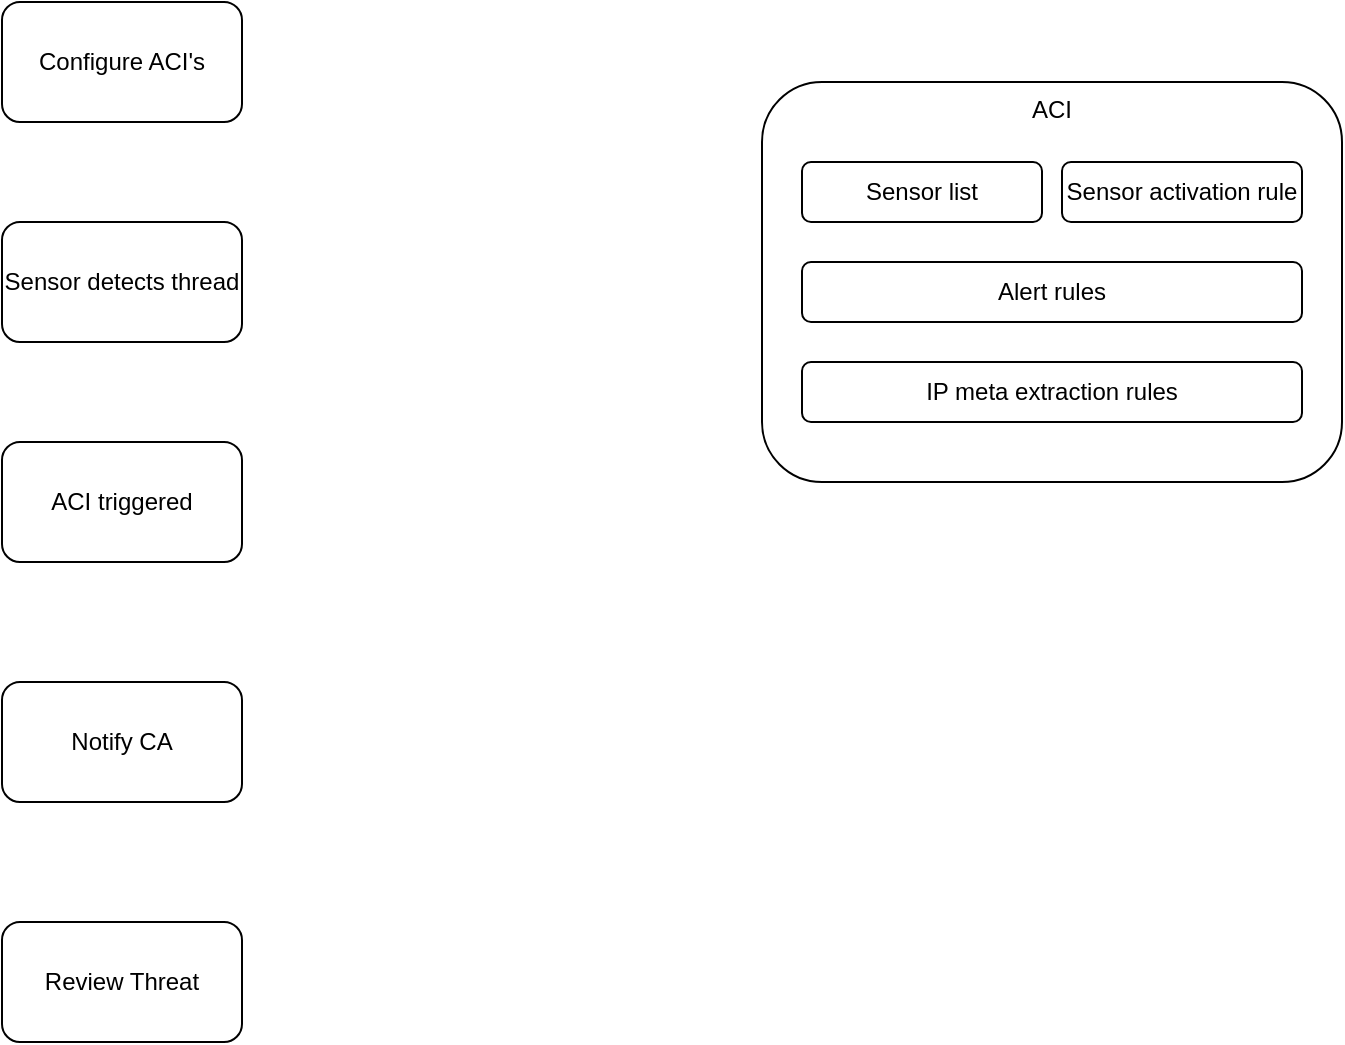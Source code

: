 <mxfile version="26.0.3" pages="3">
  <diagram name="Page-1" id="q3BidN-wKB8RUHod7Alv">
    <mxGraphModel dx="1050" dy="621" grid="1" gridSize="10" guides="1" tooltips="1" connect="1" arrows="1" fold="1" page="1" pageScale="1" pageWidth="850" pageHeight="1100" math="0" shadow="0">
      <root>
        <mxCell id="0" />
        <mxCell id="1" parent="0" />
        <mxCell id="aFUoNAKu_UtgZ4Ta6rwr-1" value="Configure ACI&#39;s" style="rounded=1;whiteSpace=wrap;html=1;" vertex="1" parent="1">
          <mxGeometry x="120" y="120" width="120" height="60" as="geometry" />
        </mxCell>
        <mxCell id="aFUoNAKu_UtgZ4Ta6rwr-3" value="Sensor detects thread" style="rounded=1;whiteSpace=wrap;html=1;" vertex="1" parent="1">
          <mxGeometry x="120" y="230" width="120" height="60" as="geometry" />
        </mxCell>
        <mxCell id="aFUoNAKu_UtgZ4Ta6rwr-4" value="ACI triggered" style="rounded=1;whiteSpace=wrap;html=1;" vertex="1" parent="1">
          <mxGeometry x="120" y="340" width="120" height="60" as="geometry" />
        </mxCell>
        <mxCell id="aFUoNAKu_UtgZ4Ta6rwr-5" value="ACI" style="rounded=1;whiteSpace=wrap;html=1;verticalAlign=top;" vertex="1" parent="1">
          <mxGeometry x="500" y="160" width="290" height="200" as="geometry" />
        </mxCell>
        <mxCell id="aFUoNAKu_UtgZ4Ta6rwr-6" value="Sensor list" style="rounded=1;whiteSpace=wrap;html=1;" vertex="1" parent="1">
          <mxGeometry x="520" y="200" width="120" height="30" as="geometry" />
        </mxCell>
        <mxCell id="aFUoNAKu_UtgZ4Ta6rwr-7" value="Sensor activation rule" style="rounded=1;whiteSpace=wrap;html=1;" vertex="1" parent="1">
          <mxGeometry x="650" y="200" width="120" height="30" as="geometry" />
        </mxCell>
        <mxCell id="aFUoNAKu_UtgZ4Ta6rwr-8" value="Alert rules" style="rounded=1;whiteSpace=wrap;html=1;" vertex="1" parent="1">
          <mxGeometry x="520" y="250" width="250" height="30" as="geometry" />
        </mxCell>
        <mxCell id="aFUoNAKu_UtgZ4Ta6rwr-9" value="IP meta extraction rules" style="rounded=1;whiteSpace=wrap;html=1;" vertex="1" parent="1">
          <mxGeometry x="520" y="300" width="250" height="30" as="geometry" />
        </mxCell>
        <mxCell id="aFUoNAKu_UtgZ4Ta6rwr-10" value="Notify CA" style="rounded=1;whiteSpace=wrap;html=1;" vertex="1" parent="1">
          <mxGeometry x="120" y="460" width="120" height="60" as="geometry" />
        </mxCell>
        <mxCell id="aFUoNAKu_UtgZ4Ta6rwr-11" value="Review Threat" style="rounded=1;whiteSpace=wrap;html=1;" vertex="1" parent="1">
          <mxGeometry x="120" y="580" width="120" height="60" as="geometry" />
        </mxCell>
      </root>
    </mxGraphModel>
  </diagram>
  <diagram id="DvcHscQuMLoFxf0w6bSB" name="Threat Detection Workflow">
    <mxGraphModel dx="1185" dy="683" grid="1" gridSize="10" guides="1" tooltips="1" connect="1" arrows="1" fold="1" page="1" pageScale="1" pageWidth="850" pageHeight="1100" math="0" shadow="0">
      <root>
        <mxCell id="0" />
        <mxCell id="1" parent="0" />
        <mxCell id="yQlT2WHKgpOTcxXvtKPG-2" value="" style="ellipse;html=1;shape=startState;fillColor=#000000;strokeColor=#ff0000;" vertex="1" parent="1">
          <mxGeometry x="180" y="120" width="30" height="30" as="geometry" />
        </mxCell>
        <mxCell id="yQlT2WHKgpOTcxXvtKPG-3" value="" style="edgeStyle=orthogonalEdgeStyle;html=1;verticalAlign=bottom;endArrow=open;endSize=8;strokeColor=#ff0000;rounded=0;entryX=0.5;entryY=0;entryDx=0;entryDy=0;" edge="1" source="yQlT2WHKgpOTcxXvtKPG-2" parent="1" target="yQlT2WHKgpOTcxXvtKPG-9">
          <mxGeometry relative="1" as="geometry">
            <mxPoint x="195" y="210" as="targetPoint" />
          </mxGeometry>
        </mxCell>
        <mxCell id="yQlT2WHKgpOTcxXvtKPG-9" value="Scan network packages" style="rounded=1;whiteSpace=wrap;html=1;arcSize=40;fontColor=#000000;fillColor=#ffffc0;strokeColor=#ff0000;" vertex="1" parent="1">
          <mxGeometry x="135" y="200" width="120" height="40" as="geometry" />
        </mxCell>
        <mxCell id="yQlT2WHKgpOTcxXvtKPG-10" value="" style="edgeStyle=orthogonalEdgeStyle;html=1;verticalAlign=bottom;endArrow=open;endSize=8;strokeColor=#ff0000;rounded=0;entryX=0.5;entryY=0;entryDx=0;entryDy=0;" edge="1" source="yQlT2WHKgpOTcxXvtKPG-9" parent="1" target="yQlT2WHKgpOTcxXvtKPG-11">
          <mxGeometry relative="1" as="geometry">
            <mxPoint x="195" y="310" as="targetPoint" />
          </mxGeometry>
        </mxCell>
        <mxCell id="yQlT2WHKgpOTcxXvtKPG-11" value="Sensor detects threat?" style="rhombus;whiteSpace=wrap;html=1;fontColor=#000000;fillColor=#ffffc0;strokeColor=#ff0000;" vertex="1" parent="1">
          <mxGeometry x="128.5" y="290" width="133" height="75" as="geometry" />
        </mxCell>
        <mxCell id="yQlT2WHKgpOTcxXvtKPG-12" value="no" style="edgeStyle=orthogonalEdgeStyle;html=1;align=left;verticalAlign=bottom;endArrow=open;endSize=8;strokeColor=#ff0000;rounded=0;entryX=1;entryY=0.5;entryDx=0;entryDy=0;" edge="1" source="yQlT2WHKgpOTcxXvtKPG-11" parent="1" target="yQlT2WHKgpOTcxXvtKPG-9">
          <mxGeometry x="-1" relative="1" as="geometry">
            <mxPoint x="350" y="390" as="targetPoint" />
            <Array as="points">
              <mxPoint x="290" y="330" />
              <mxPoint x="290" y="220" />
            </Array>
          </mxGeometry>
        </mxCell>
        <mxCell id="yQlT2WHKgpOTcxXvtKPG-14" value="Threat assigned to ACI" style="rhombus;whiteSpace=wrap;html=1;fontColor=#000000;fillColor=#ffffc0;strokeColor=#ff0000;" vertex="1" parent="1">
          <mxGeometry x="152.5" y="490" width="85" height="70" as="geometry" />
        </mxCell>
        <mxCell id="yQlT2WHKgpOTcxXvtKPG-15" value="no" style="edgeStyle=orthogonalEdgeStyle;html=1;align=left;verticalAlign=bottom;endArrow=open;endSize=8;strokeColor=#ff0000;rounded=0;entryX=1;entryY=0.5;entryDx=0;entryDy=0;" edge="1" source="yQlT2WHKgpOTcxXvtKPG-14" parent="1" target="yQlT2WHKgpOTcxXvtKPG-9">
          <mxGeometry x="-1" relative="1" as="geometry">
            <mxPoint x="340" y="520" as="targetPoint" />
            <Array as="points">
              <mxPoint x="300" y="525" />
              <mxPoint x="300" y="220" />
            </Array>
          </mxGeometry>
        </mxCell>
        <mxCell id="yQlT2WHKgpOTcxXvtKPG-18" value="Audit threat" style="rounded=1;whiteSpace=wrap;html=1;arcSize=40;fontColor=#000000;fillColor=#ffffc0;strokeColor=#ff0000;" vertex="1" parent="1">
          <mxGeometry x="135" y="410" width="120" height="40" as="geometry" />
        </mxCell>
        <mxCell id="yQlT2WHKgpOTcxXvtKPG-19" value="" style="edgeStyle=orthogonalEdgeStyle;html=1;verticalAlign=bottom;endArrow=open;endSize=8;strokeColor=#ff0000;rounded=0;entryX=0.5;entryY=0;entryDx=0;entryDy=0;" edge="1" source="yQlT2WHKgpOTcxXvtKPG-18" parent="1" target="yQlT2WHKgpOTcxXvtKPG-14">
          <mxGeometry relative="1" as="geometry">
            <mxPoint x="200" y="520" as="targetPoint" />
          </mxGeometry>
        </mxCell>
        <mxCell id="yQlT2WHKgpOTcxXvtKPG-20" value="yes" style="edgeStyle=orthogonalEdgeStyle;html=1;verticalAlign=bottom;endArrow=open;endSize=8;strokeColor=#ff0000;rounded=0;entryX=0.5;entryY=0;entryDx=0;entryDy=0;" edge="1" parent="1" target="yQlT2WHKgpOTcxXvtKPG-18">
          <mxGeometry relative="1" as="geometry">
            <mxPoint x="194.86" y="415" as="targetPoint" />
            <mxPoint x="194.86" y="365" as="sourcePoint" />
          </mxGeometry>
        </mxCell>
        <mxCell id="yQlT2WHKgpOTcxXvtKPG-21" value="yes" style="edgeStyle=orthogonalEdgeStyle;html=1;verticalAlign=bottom;endArrow=open;endSize=8;strokeColor=#ff0000;rounded=0;entryX=0.5;entryY=0;entryDx=0;entryDy=0;" edge="1" parent="1">
          <mxGeometry relative="1" as="geometry">
            <mxPoint x="194.82" y="605" as="targetPoint" />
            <mxPoint x="194.68" y="560" as="sourcePoint" />
          </mxGeometry>
        </mxCell>
        <mxCell id="yQlT2WHKgpOTcxXvtKPG-22" value="Launch ACI in SoC" style="rounded=1;whiteSpace=wrap;html=1;arcSize=40;fontColor=#000000;fillColor=#ffffc0;strokeColor=#ff0000;" vertex="1" parent="1">
          <mxGeometry x="142" y="610" width="120" height="40" as="geometry" />
        </mxCell>
        <mxCell id="yQlT2WHKgpOTcxXvtKPG-23" value="" style="edgeStyle=orthogonalEdgeStyle;html=1;verticalAlign=bottom;endArrow=open;endSize=8;strokeColor=#ff0000;rounded=0;entryX=1;entryY=0.5;entryDx=0;entryDy=0;" edge="1" source="yQlT2WHKgpOTcxXvtKPG-22" parent="1" target="yQlT2WHKgpOTcxXvtKPG-9">
          <mxGeometry relative="1" as="geometry">
            <mxPoint x="202" y="710" as="targetPoint" />
            <Array as="points">
              <mxPoint x="310" y="630" />
              <mxPoint x="310" y="220" />
            </Array>
          </mxGeometry>
        </mxCell>
      </root>
    </mxGraphModel>
  </diagram>
  <diagram id="Rcm9CQ2i7EpdMOVyv4SG" name="Threat processing workflow">
    <mxGraphModel dx="988" dy="570" grid="1" gridSize="10" guides="1" tooltips="1" connect="1" arrows="1" fold="1" page="1" pageScale="1" pageWidth="850" pageHeight="1100" math="0" shadow="0">
      <root>
        <mxCell id="0" />
        <mxCell id="1" parent="0" />
        <mxCell id="yVdGwRPTcm4bN8yNcknJ-1" value="" style="ellipse;html=1;shape=startState;fillColor=#000000;strokeColor=#ff0000;" vertex="1" parent="1">
          <mxGeometry x="130" y="40" width="30" height="30" as="geometry" />
        </mxCell>
        <mxCell id="yVdGwRPTcm4bN8yNcknJ-2" value="" style="edgeStyle=orthogonalEdgeStyle;html=1;verticalAlign=bottom;endArrow=open;endSize=8;strokeColor=#ff0000;rounded=0;" edge="1" source="yVdGwRPTcm4bN8yNcknJ-1" parent="1">
          <mxGeometry relative="1" as="geometry">
            <mxPoint x="145" y="130" as="targetPoint" />
          </mxGeometry>
        </mxCell>
        <mxCell id="yVdGwRPTcm4bN8yNcknJ-3" value="CA logs into SoC" style="rounded=1;whiteSpace=wrap;html=1;arcSize=40;fontColor=#000000;fillColor=#ffffc0;strokeColor=#ff0000;" vertex="1" parent="1">
          <mxGeometry x="85" y="130" width="120" height="40" as="geometry" />
        </mxCell>
        <mxCell id="yVdGwRPTcm4bN8yNcknJ-4" value="" style="edgeStyle=orthogonalEdgeStyle;html=1;verticalAlign=bottom;endArrow=open;endSize=8;strokeColor=#ff0000;rounded=0;" edge="1" source="yVdGwRPTcm4bN8yNcknJ-3" parent="1">
          <mxGeometry relative="1" as="geometry">
            <mxPoint x="145" y="230" as="targetPoint" />
          </mxGeometry>
        </mxCell>
        <mxCell id="yVdGwRPTcm4bN8yNcknJ-5" value="ACI&#39;s active" style="rhombus;whiteSpace=wrap;html=1;fontColor=#000000;fillColor=#ffffc0;strokeColor=#ff0000;" vertex="1" parent="1">
          <mxGeometry x="95" y="230" width="100" height="70" as="geometry" />
        </mxCell>
        <mxCell id="yVdGwRPTcm4bN8yNcknJ-6" value="no" style="edgeStyle=orthogonalEdgeStyle;html=1;align=left;verticalAlign=bottom;endArrow=open;endSize=8;strokeColor=#ff0000;rounded=0;entryX=0;entryY=0.5;entryDx=0;entryDy=0;" edge="1" source="yVdGwRPTcm4bN8yNcknJ-5" parent="1" target="yVdGwRPTcm4bN8yNcknJ-8">
          <mxGeometry x="-1" relative="1" as="geometry">
            <mxPoint x="290" y="270" as="targetPoint" />
            <Array as="points">
              <mxPoint x="300" y="265" />
              <mxPoint x="300" y="265" />
            </Array>
          </mxGeometry>
        </mxCell>
        <mxCell id="yVdGwRPTcm4bN8yNcknJ-7" value="yes" style="edgeStyle=orthogonalEdgeStyle;html=1;align=left;verticalAlign=top;endArrow=open;endSize=8;strokeColor=#ff0000;rounded=0;" edge="1" source="yVdGwRPTcm4bN8yNcknJ-5" parent="1">
          <mxGeometry x="-1" relative="1" as="geometry">
            <mxPoint x="145" y="360" as="targetPoint" />
            <Array as="points">
              <mxPoint x="145" y="350" />
            </Array>
          </mxGeometry>
        </mxCell>
        <mxCell id="yVdGwRPTcm4bN8yNcknJ-8" value="Review threat audit" style="rounded=1;whiteSpace=wrap;html=1;arcSize=40;fontColor=#000000;fillColor=#ffffc0;strokeColor=#ff0000;" vertex="1" parent="1">
          <mxGeometry x="300" y="245" width="120" height="40" as="geometry" />
        </mxCell>
        <mxCell id="yVdGwRPTcm4bN8yNcknJ-9" value="" style="edgeStyle=orthogonalEdgeStyle;html=1;verticalAlign=bottom;endArrow=open;endSize=8;strokeColor=#ff0000;rounded=0;entryX=0.5;entryY=0;entryDx=0;entryDy=0;" edge="1" source="yVdGwRPTcm4bN8yNcknJ-8" parent="1" target="yVdGwRPTcm4bN8yNcknJ-10">
          <mxGeometry relative="1" as="geometry">
            <mxPoint x="360" y="350" as="targetPoint" />
          </mxGeometry>
        </mxCell>
        <mxCell id="yVdGwRPTcm4bN8yNcknJ-10" value="" style="ellipse;html=1;shape=endState;fillColor=#000000;strokeColor=#ff0000;" vertex="1" parent="1">
          <mxGeometry x="345" y="365" width="30" height="30" as="geometry" />
        </mxCell>
        <mxCell id="yVdGwRPTcm4bN8yNcknJ-11" value="Review forensics provided by ACI" style="rounded=1;whiteSpace=wrap;html=1;arcSize=40;fontColor=#000000;fillColor=#ffffc0;strokeColor=#ff0000;" vertex="1" parent="1">
          <mxGeometry x="85" y="360" width="120" height="40" as="geometry" />
        </mxCell>
        <mxCell id="yVdGwRPTcm4bN8yNcknJ-13" value="" style="edgeStyle=orthogonalEdgeStyle;html=1;verticalAlign=bottom;endArrow=open;endSize=8;strokeColor=#ff0000;rounded=0;entryX=0;entryY=0.5;entryDx=0;entryDy=0;exitX=1;exitY=0.5;exitDx=0;exitDy=0;" edge="1" parent="1" source="yVdGwRPTcm4bN8yNcknJ-11" target="yVdGwRPTcm4bN8yNcknJ-10">
          <mxGeometry relative="1" as="geometry">
            <mxPoint x="370" y="360" as="targetPoint" />
            <mxPoint x="370" y="295" as="sourcePoint" />
          </mxGeometry>
        </mxCell>
      </root>
    </mxGraphModel>
  </diagram>
</mxfile>
